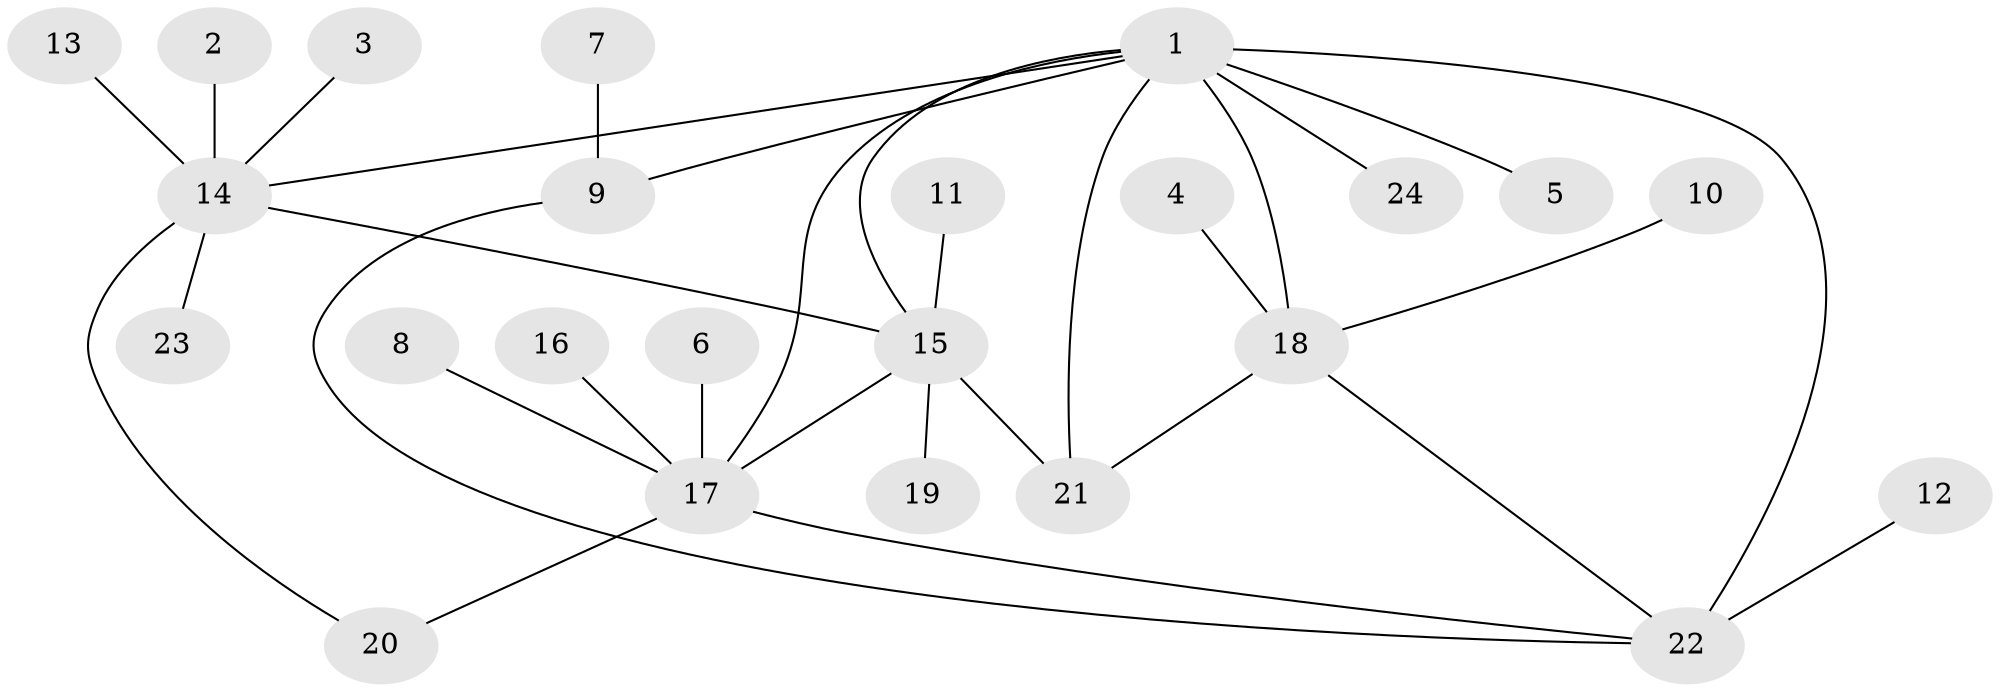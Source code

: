 // original degree distribution, {6: 0.02127659574468085, 4: 0.06382978723404255, 7: 0.02127659574468085, 8: 0.02127659574468085, 3: 0.0851063829787234, 9: 0.0425531914893617, 5: 0.0425531914893617, 1: 0.6170212765957447, 2: 0.0851063829787234}
// Generated by graph-tools (version 1.1) at 2025/50/03/09/25 03:50:39]
// undirected, 24 vertices, 31 edges
graph export_dot {
graph [start="1"]
  node [color=gray90,style=filled];
  1;
  2;
  3;
  4;
  5;
  6;
  7;
  8;
  9;
  10;
  11;
  12;
  13;
  14;
  15;
  16;
  17;
  18;
  19;
  20;
  21;
  22;
  23;
  24;
  1 -- 5 [weight=1.0];
  1 -- 9 [weight=1.0];
  1 -- 14 [weight=1.0];
  1 -- 15 [weight=1.0];
  1 -- 17 [weight=1.0];
  1 -- 18 [weight=1.0];
  1 -- 21 [weight=1.0];
  1 -- 22 [weight=2.0];
  1 -- 24 [weight=1.0];
  2 -- 14 [weight=1.0];
  3 -- 14 [weight=1.0];
  4 -- 18 [weight=1.0];
  6 -- 17 [weight=1.0];
  7 -- 9 [weight=1.0];
  8 -- 17 [weight=1.0];
  9 -- 22 [weight=1.0];
  10 -- 18 [weight=1.0];
  11 -- 15 [weight=1.0];
  12 -- 22 [weight=1.0];
  13 -- 14 [weight=1.0];
  14 -- 15 [weight=1.0];
  14 -- 20 [weight=1.0];
  14 -- 23 [weight=1.0];
  15 -- 17 [weight=1.0];
  15 -- 19 [weight=1.0];
  15 -- 21 [weight=1.0];
  16 -- 17 [weight=1.0];
  17 -- 20 [weight=1.0];
  17 -- 22 [weight=1.0];
  18 -- 21 [weight=1.0];
  18 -- 22 [weight=1.0];
}

